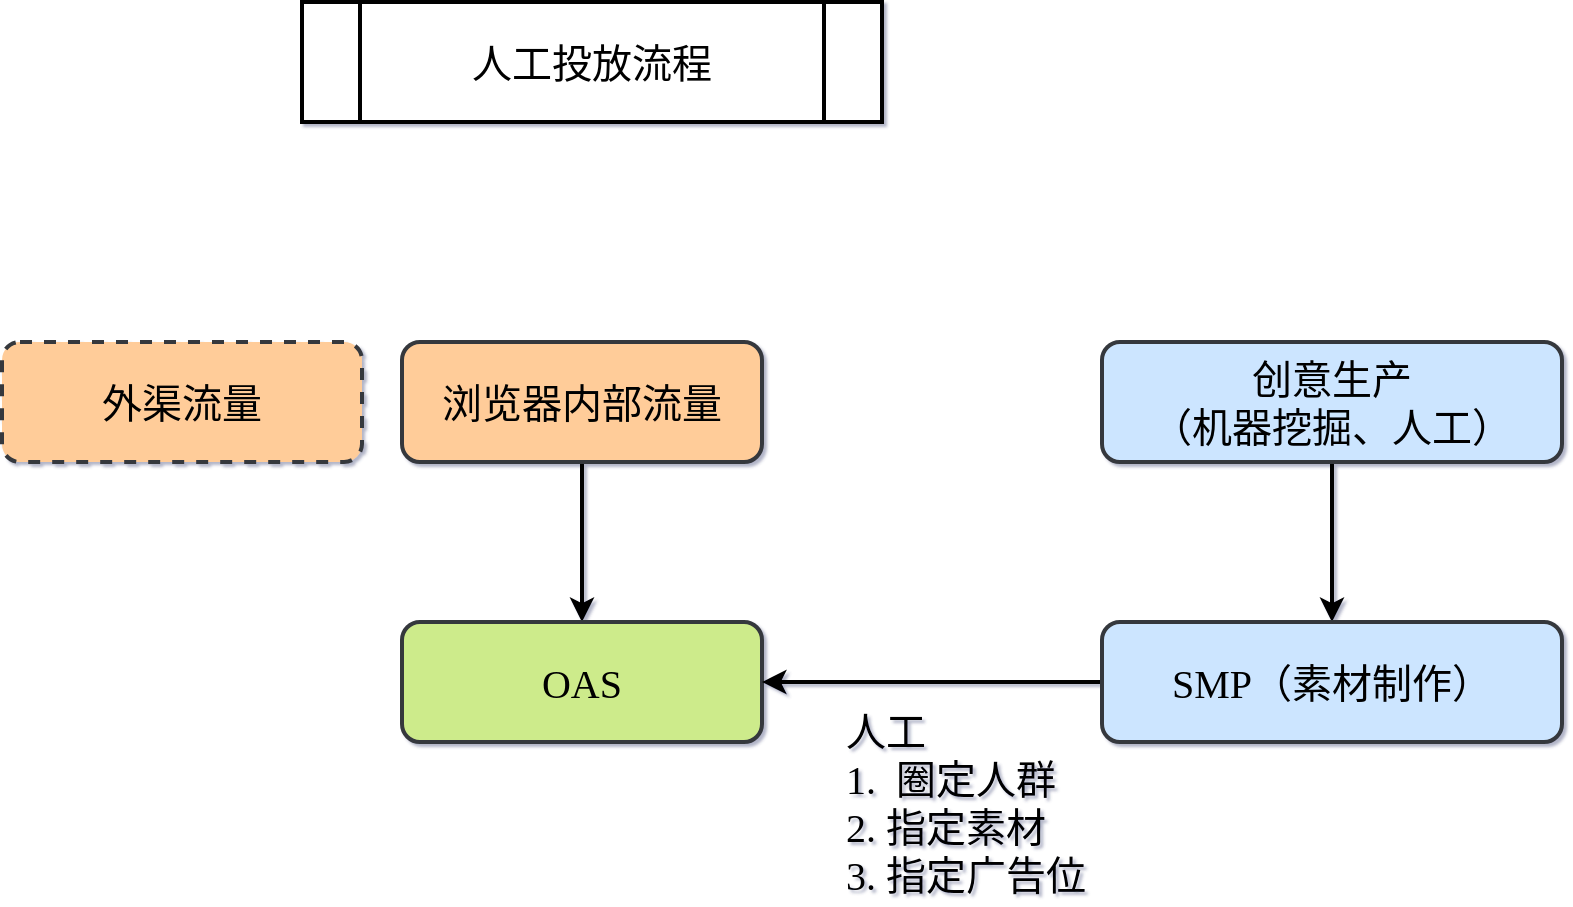 <mxfile version="14.6.1" type="github">
  <diagram id="q6gtLLuuumNyU__RZeLn" name="Page-1">
    <mxGraphModel dx="2062" dy="1132" grid="0" gridSize="10" guides="1" tooltips="1" connect="1" arrows="1" fold="1" page="1" pageScale="1" pageWidth="827" pageHeight="1169" background="none" math="0" shadow="1">
      <root>
        <mxCell id="0" />
        <mxCell id="1" parent="0" />
        <mxCell id="4e6u0JH_3afCgV2eePuw-4" value="" style="edgeStyle=orthogonalEdgeStyle;rounded=0;orthogonalLoop=1;jettySize=auto;html=1;fontFamily=Comic Sans MS;fontSize=20;curved=1;strokeWidth=2;" edge="1" parent="1" source="4e6u0JH_3afCgV2eePuw-1" target="4e6u0JH_3afCgV2eePuw-3">
          <mxGeometry relative="1" as="geometry" />
        </mxCell>
        <mxCell id="4e6u0JH_3afCgV2eePuw-1" value="浏览器内部流量" style="rounded=1;whiteSpace=wrap;html=1;fontFamily=Comic Sans MS;fontSize=20;strokeWidth=2;fillColor=#ffcc99;strokeColor=#36393d;" vertex="1" parent="1">
          <mxGeometry x="240" y="240" width="180" height="60" as="geometry" />
        </mxCell>
        <mxCell id="4e6u0JH_3afCgV2eePuw-2" value="外渠流量" style="rounded=1;whiteSpace=wrap;html=1;fontFamily=Comic Sans MS;fontSize=20;strokeWidth=2;fillColor=#ffcc99;strokeColor=#36393d;dashed=1;" vertex="1" parent="1">
          <mxGeometry x="40" y="240" width="180" height="60" as="geometry" />
        </mxCell>
        <mxCell id="4e6u0JH_3afCgV2eePuw-3" value="OAS" style="rounded=1;whiteSpace=wrap;html=1;fontFamily=Comic Sans MS;fontSize=20;strokeWidth=2;fillColor=#cdeb8b;strokeColor=#36393d;" vertex="1" parent="1">
          <mxGeometry x="240" y="380" width="180" height="60" as="geometry" />
        </mxCell>
        <mxCell id="4e6u0JH_3afCgV2eePuw-8" value="" style="edgeStyle=orthogonalEdgeStyle;rounded=0;orthogonalLoop=1;jettySize=auto;html=1;fontFamily=Comic Sans MS;fontSize=20;curved=1;strokeWidth=2;" edge="1" parent="1" source="4e6u0JH_3afCgV2eePuw-6" target="4e6u0JH_3afCgV2eePuw-7">
          <mxGeometry relative="1" as="geometry" />
        </mxCell>
        <mxCell id="4e6u0JH_3afCgV2eePuw-6" value="创意生产&lt;br&gt;（机器挖掘、人工）" style="rounded=1;whiteSpace=wrap;html=1;fontFamily=Comic Sans MS;fontSize=20;strokeWidth=2;fillColor=#cce5ff;strokeColor=#36393d;" vertex="1" parent="1">
          <mxGeometry x="590" y="240" width="230" height="60" as="geometry" />
        </mxCell>
        <mxCell id="4e6u0JH_3afCgV2eePuw-9" style="edgeStyle=orthogonalEdgeStyle;rounded=0;orthogonalLoop=1;jettySize=auto;html=1;exitX=0;exitY=0.5;exitDx=0;exitDy=0;entryX=1;entryY=0.5;entryDx=0;entryDy=0;fontFamily=Comic Sans MS;fontSize=20;curved=1;strokeWidth=2;" edge="1" parent="1" source="4e6u0JH_3afCgV2eePuw-7" target="4e6u0JH_3afCgV2eePuw-3">
          <mxGeometry relative="1" as="geometry" />
        </mxCell>
        <mxCell id="4e6u0JH_3afCgV2eePuw-7" value="SMP（素材制作）" style="rounded=1;whiteSpace=wrap;html=1;fontFamily=Comic Sans MS;fontSize=20;strokeWidth=2;fillColor=#cce5ff;strokeColor=#36393d;" vertex="1" parent="1">
          <mxGeometry x="590" y="380" width="230" height="60" as="geometry" />
        </mxCell>
        <mxCell id="4e6u0JH_3afCgV2eePuw-10" value="人工 &lt;br&gt;1.&amp;nbsp; 圈定人群&lt;br&gt;2. 指定素材&lt;br&gt;3. 指定广告位" style="text;html=1;strokeColor=none;fillColor=none;align=left;verticalAlign=middle;whiteSpace=wrap;rounded=0;dashed=1;fontFamily=Comic Sans MS;fontSize=20;" vertex="1" parent="1">
          <mxGeometry x="460" y="460" width="180" height="20" as="geometry" />
        </mxCell>
        <mxCell id="4e6u0JH_3afCgV2eePuw-13" value="人工投放流程" style="shape=process;whiteSpace=wrap;html=1;backgroundOutline=1;fontFamily=Comic Sans MS;fontSize=20;strokeWidth=2;" vertex="1" parent="1">
          <mxGeometry x="190" y="70" width="290" height="60" as="geometry" />
        </mxCell>
      </root>
    </mxGraphModel>
  </diagram>
</mxfile>
